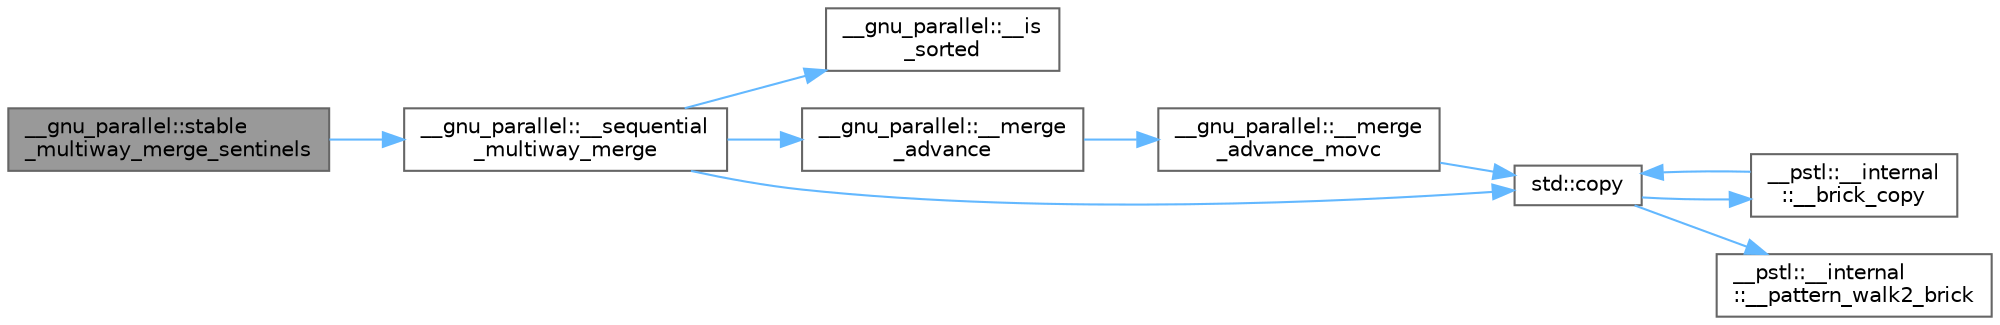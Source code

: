 digraph "__gnu_parallel::stable_multiway_merge_sentinels"
{
 // LATEX_PDF_SIZE
  bgcolor="transparent";
  edge [fontname=Helvetica,fontsize=10,labelfontname=Helvetica,labelfontsize=10];
  node [fontname=Helvetica,fontsize=10,shape=box,height=0.2,width=0.4];
  rankdir="LR";
  Node1 [id="Node000001",label="__gnu_parallel::stable\l_multiway_merge_sentinels",height=0.2,width=0.4,color="gray40", fillcolor="grey60", style="filled", fontcolor="black",tooltip=" "];
  Node1 -> Node2 [id="edge19_Node000001_Node000002",color="steelblue1",style="solid",tooltip=" "];
  Node2 [id="Node000002",label="__gnu_parallel::__sequential\l_multiway_merge",height=0.2,width=0.4,color="grey40", fillcolor="white", style="filled",URL="$namespace____gnu__parallel.html#a5ccf0d17d06a0cdd449939227e55bd9d",tooltip="Sequential multi-way merging switch."];
  Node2 -> Node3 [id="edge20_Node000002_Node000003",color="steelblue1",style="solid",tooltip=" "];
  Node3 [id="Node000003",label="__gnu_parallel::__is\l_sorted",height=0.2,width=0.4,color="grey40", fillcolor="white", style="filled",URL="$namespace____gnu__parallel.html#a34e76513fa46ae5c7bc8c45677289112",tooltip="Check whether [__begin, __end) is sorted according to __comp."];
  Node2 -> Node4 [id="edge21_Node000002_Node000004",color="steelblue1",style="solid",tooltip=" "];
  Node4 [id="Node000004",label="__gnu_parallel::__merge\l_advance",height=0.2,width=0.4,color="grey40", fillcolor="white", style="filled",URL="$namespace____gnu__parallel.html#a0059cd13cc6ab70692f8309ad92cb548",tooltip="Merge routine being able to merge only the __max_length smallest elements."];
  Node4 -> Node5 [id="edge22_Node000004_Node000005",color="steelblue1",style="solid",tooltip=" "];
  Node5 [id="Node000005",label="__gnu_parallel::__merge\l_advance_movc",height=0.2,width=0.4,color="grey40", fillcolor="white", style="filled",URL="$namespace____gnu__parallel.html#a8deacd343b40dc77deeb1a8e515e7358",tooltip="Merge routine being able to merge only the __max_length smallest elements."];
  Node5 -> Node6 [id="edge23_Node000005_Node000006",color="steelblue1",style="solid",tooltip=" "];
  Node6 [id="Node000006",label="std::copy",height=0.2,width=0.4,color="grey40", fillcolor="white", style="filled",URL="$namespacestd.html#a4e3366cc5ea1e47fac759952b877ed0d",tooltip=" "];
  Node6 -> Node7 [id="edge24_Node000006_Node000007",color="steelblue1",style="solid",tooltip=" "];
  Node7 [id="Node000007",label="__pstl::__internal\l::__brick_copy",height=0.2,width=0.4,color="grey40", fillcolor="white", style="filled",URL="$namespace____pstl_1_1____internal.html#afeb0a574201d45df430150e28155b9de",tooltip=" "];
  Node7 -> Node6 [id="edge25_Node000007_Node000006",color="steelblue1",style="solid",tooltip=" "];
  Node6 -> Node8 [id="edge26_Node000006_Node000008",color="steelblue1",style="solid",tooltip=" "];
  Node8 [id="Node000008",label="__pstl::__internal\l::__pattern_walk2_brick",height=0.2,width=0.4,color="grey40", fillcolor="white", style="filled",URL="$namespace____pstl_1_1____internal.html#a28e6956cf2cd3d8cfe4949d41a700cc5",tooltip=" "];
  Node2 -> Node6 [id="edge27_Node000002_Node000006",color="steelblue1",style="solid",tooltip=" "];
}
